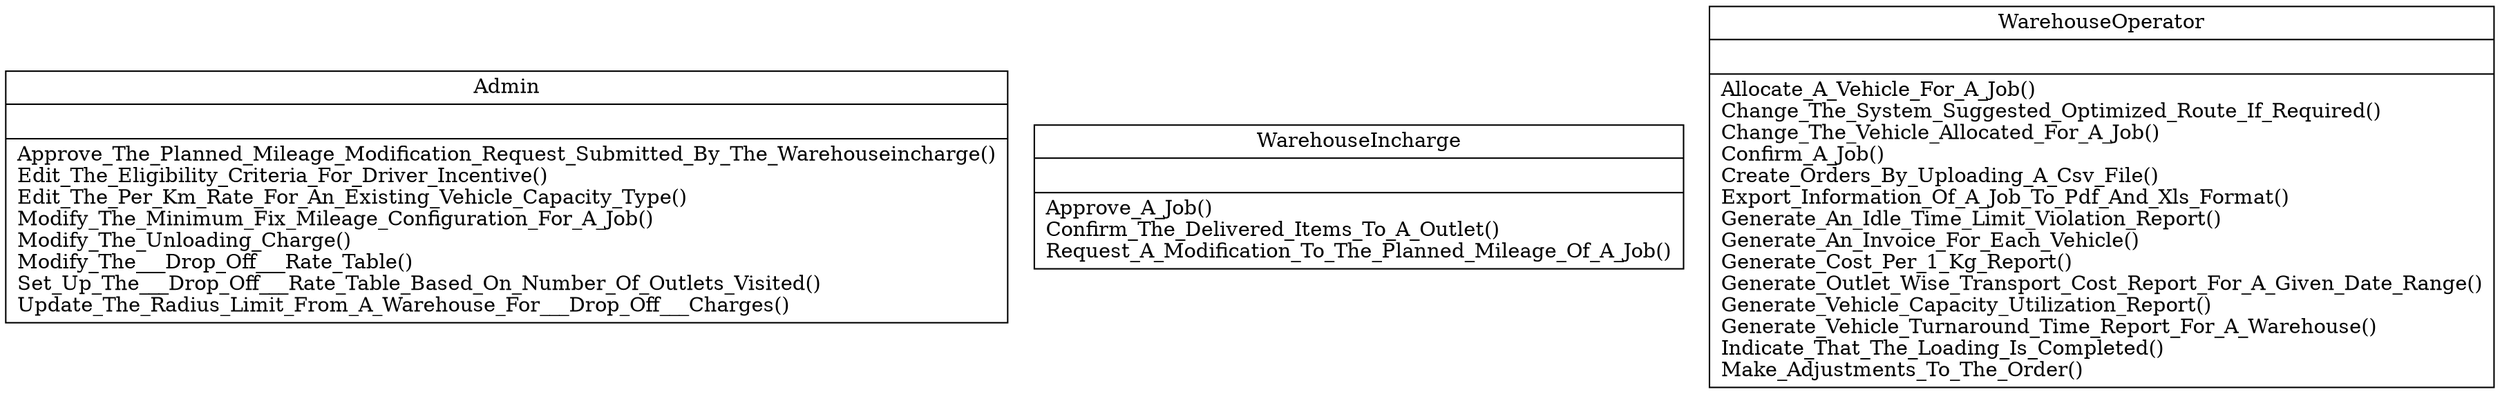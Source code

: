 digraph "classes_carllodhpj" {
rankdir=BT
charset="utf-8"
"carllodhpj.Admin" [color="black", fontcolor="black", label="{Admin|\l|Approve_The_Planned_Mileage_Modification_Request_Submitted_By_The_Warehouseincharge()\lEdit_The_Eligibility_Criteria_For_Driver_Incentive()\lEdit_The_Per_Km_Rate_For_An_Existing_Vehicle_Capacity_Type()\lModify_The_Minimum_Fix_Mileage_Configuration_For_A_Job()\lModify_The_Unloading_Charge()\lModify_The___Drop_Off___Rate_Table()\lSet_Up_The___Drop_Off___Rate_Table_Based_On_Number_Of_Outlets_Visited()\lUpdate_The_Radius_Limit_From_A_Warehouse_For___Drop_Off___Charges()\l}", shape="record", style="solid"];
"carllodhpj.WarehouseIncharge" [color="black", fontcolor="black", label="{WarehouseIncharge|\l|Approve_A_Job()\lConfirm_The_Delivered_Items_To_A_Outlet()\lRequest_A_Modification_To_The_Planned_Mileage_Of_A_Job()\l}", shape="record", style="solid"];
"carllodhpj.WarehouseOperator" [color="black", fontcolor="black", label="{WarehouseOperator|\l|Allocate_A_Vehicle_For_A_Job()\lChange_The_System_Suggested_Optimized_Route_If_Required()\lChange_The_Vehicle_Allocated_For_A_Job()\lConfirm_A_Job()\lCreate_Orders_By_Uploading_A_Csv_File()\lExport_Information_Of_A_Job_To_Pdf_And_Xls_Format()\lGenerate_An_Idle_Time_Limit_Violation_Report()\lGenerate_An_Invoice_For_Each_Vehicle()\lGenerate_Cost_Per_1_Kg_Report()\lGenerate_Outlet_Wise_Transport_Cost_Report_For_A_Given_Date_Range()\lGenerate_Vehicle_Capacity_Utilization_Report()\lGenerate_Vehicle_Turnaround_Time_Report_For_A_Warehouse()\lIndicate_That_The_Loading_Is_Completed()\lMake_Adjustments_To_The_Order()\l}", shape="record", style="solid"];
}
